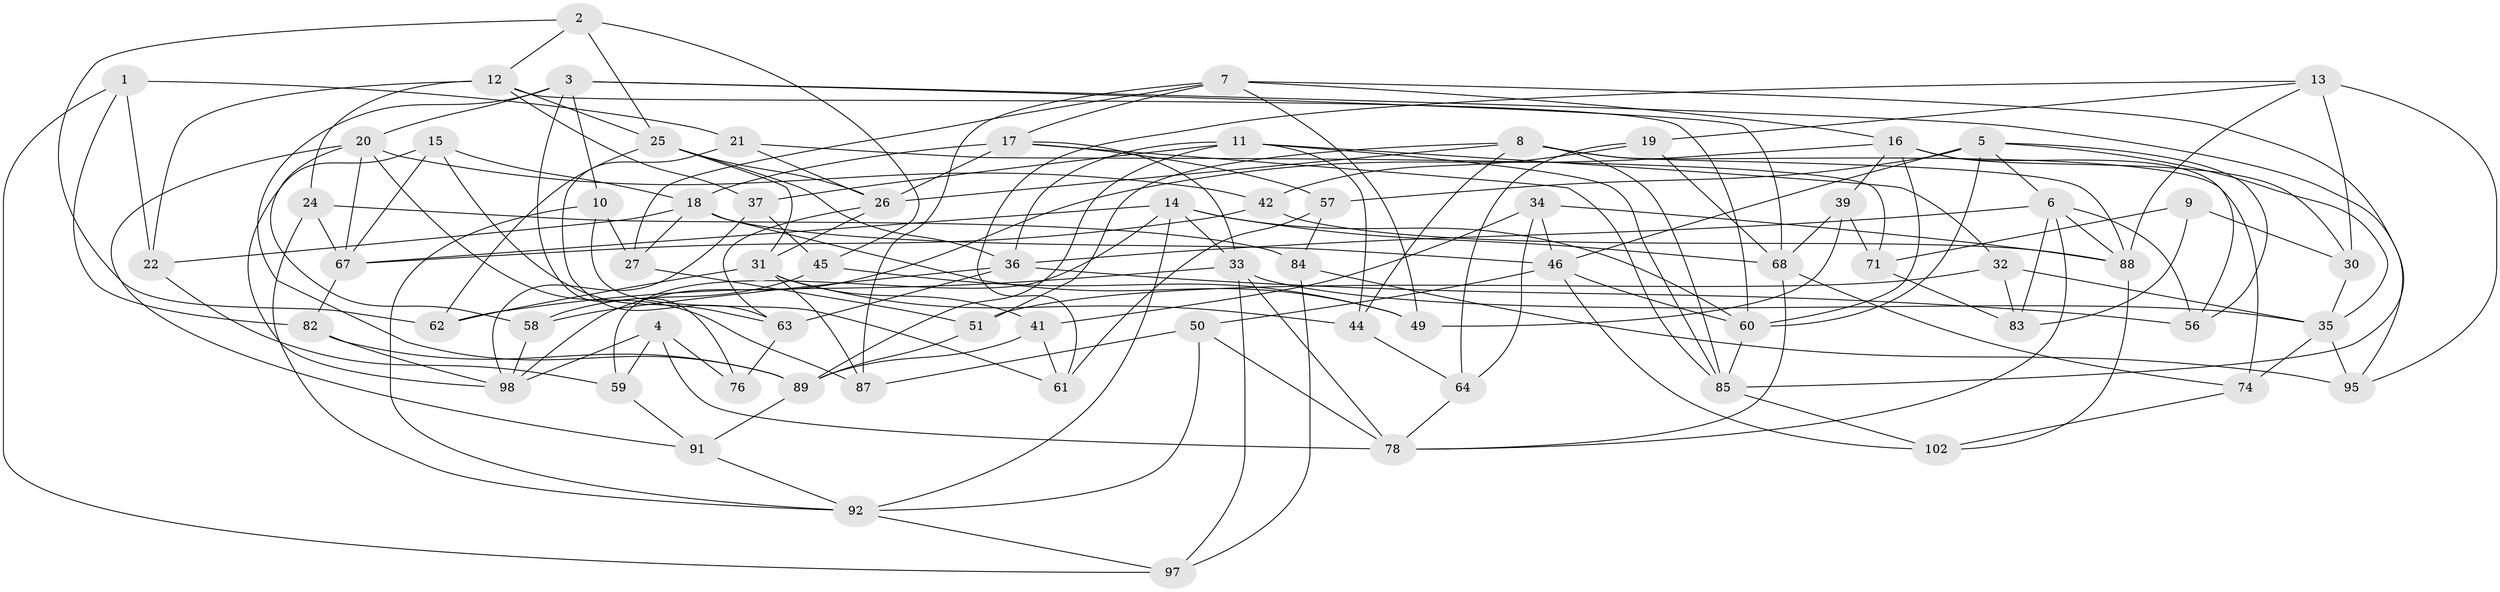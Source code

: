 // original degree distribution, {4: 1.0}
// Generated by graph-tools (version 1.1) at 2025/11/02/27/25 16:11:50]
// undirected, 71 vertices, 170 edges
graph export_dot {
graph [start="1"]
  node [color=gray90,style=filled];
  1;
  2;
  3 [super="+54"];
  4;
  5 [super="+70"];
  6 [super="+38"];
  7 [super="+80"];
  8 [super="+23"];
  9;
  10;
  11 [super="+52"];
  12 [super="+65"];
  13 [super="+47"];
  14 [super="+28"];
  15;
  16 [super="+79"];
  17 [super="+73"];
  18 [super="+29"];
  19;
  20 [super="+48"];
  21;
  22;
  24;
  25 [super="+66"];
  26 [super="+90"];
  27;
  30 [super="+53"];
  31 [super="+43"];
  32;
  33 [super="+40"];
  34;
  35 [super="+81"];
  36 [super="+55"];
  37;
  39;
  41;
  42;
  44;
  45;
  46 [super="+77"];
  49;
  50;
  51;
  56;
  57;
  58;
  59;
  60 [super="+100"];
  61;
  62;
  63 [super="+75"];
  64;
  67 [super="+69"];
  68 [super="+72"];
  71;
  74;
  76;
  78 [super="+86"];
  82;
  83;
  84;
  85 [super="+96"];
  87;
  88 [super="+93"];
  89 [super="+99"];
  91;
  92 [super="+94"];
  95;
  97;
  98 [super="+101"];
  102;
  1 -- 21;
  1 -- 82;
  1 -- 22;
  1 -- 97;
  2 -- 62;
  2 -- 45;
  2 -- 12;
  2 -- 25;
  3 -- 95;
  3 -- 10;
  3 -- 89;
  3 -- 76;
  3 -- 20;
  3 -- 68;
  4 -- 76;
  4 -- 59;
  4 -- 78;
  4 -- 98;
  5 -- 56;
  5 -- 46;
  5 -- 6;
  5 -- 57;
  5 -- 35;
  5 -- 60;
  6 -- 36;
  6 -- 88;
  6 -- 56;
  6 -- 83;
  6 -- 78;
  7 -- 49;
  7 -- 85;
  7 -- 16;
  7 -- 17;
  7 -- 27;
  7 -- 87;
  8 -- 85;
  8 -- 44;
  8 -- 74;
  8 -- 51;
  8 -- 26;
  8 -- 88;
  9 -- 30 [weight=2];
  9 -- 71;
  9 -- 83;
  10 -- 61;
  10 -- 27;
  10 -- 92;
  11 -- 37;
  11 -- 36;
  11 -- 89;
  11 -- 32;
  11 -- 44;
  11 -- 85;
  12 -- 22;
  12 -- 24;
  12 -- 25;
  12 -- 37;
  12 -- 60;
  13 -- 30 [weight=2];
  13 -- 19;
  13 -- 88;
  13 -- 61;
  13 -- 95;
  14 -- 92;
  14 -- 59;
  14 -- 33;
  14 -- 60;
  14 -- 68;
  14 -- 67;
  15 -- 63;
  15 -- 67;
  15 -- 98;
  15 -- 18;
  16 -- 39;
  16 -- 98;
  16 -- 56;
  16 -- 30;
  16 -- 60;
  17 -- 18;
  17 -- 57;
  17 -- 26;
  17 -- 85;
  17 -- 33;
  18 -- 27;
  18 -- 22;
  18 -- 49;
  18 -- 46;
  19 -- 64;
  19 -- 68;
  19 -- 42;
  20 -- 42;
  20 -- 91;
  20 -- 87;
  20 -- 67;
  20 -- 58;
  21 -- 71;
  21 -- 26;
  21 -- 63;
  22 -- 59;
  24 -- 84;
  24 -- 67;
  24 -- 92;
  25 -- 26;
  25 -- 62;
  25 -- 31;
  25 -- 36;
  26 -- 63;
  26 -- 31;
  27 -- 51;
  30 -- 35;
  31 -- 62;
  31 -- 87;
  31 -- 41;
  31 -- 44;
  32 -- 51;
  32 -- 83;
  32 -- 35;
  33 -- 35;
  33 -- 62;
  33 -- 97;
  33 -- 78;
  34 -- 64;
  34 -- 41;
  34 -- 46;
  34 -- 88;
  35 -- 95;
  35 -- 74;
  36 -- 56;
  36 -- 58;
  36 -- 63;
  37 -- 98;
  37 -- 45;
  39 -- 49;
  39 -- 71;
  39 -- 68;
  41 -- 61;
  41 -- 89;
  42 -- 88;
  42 -- 67;
  44 -- 64;
  45 -- 49;
  45 -- 58;
  46 -- 102;
  46 -- 50;
  46 -- 60;
  50 -- 92;
  50 -- 78;
  50 -- 87;
  51 -- 89;
  57 -- 84;
  57 -- 61;
  58 -- 98;
  59 -- 91;
  60 -- 85;
  63 -- 76 [weight=2];
  64 -- 78;
  67 -- 82;
  68 -- 78;
  68 -- 74;
  71 -- 83;
  74 -- 102;
  82 -- 89;
  82 -- 98;
  84 -- 95;
  84 -- 97;
  85 -- 102;
  88 -- 102;
  89 -- 91;
  91 -- 92;
  92 -- 97;
}

